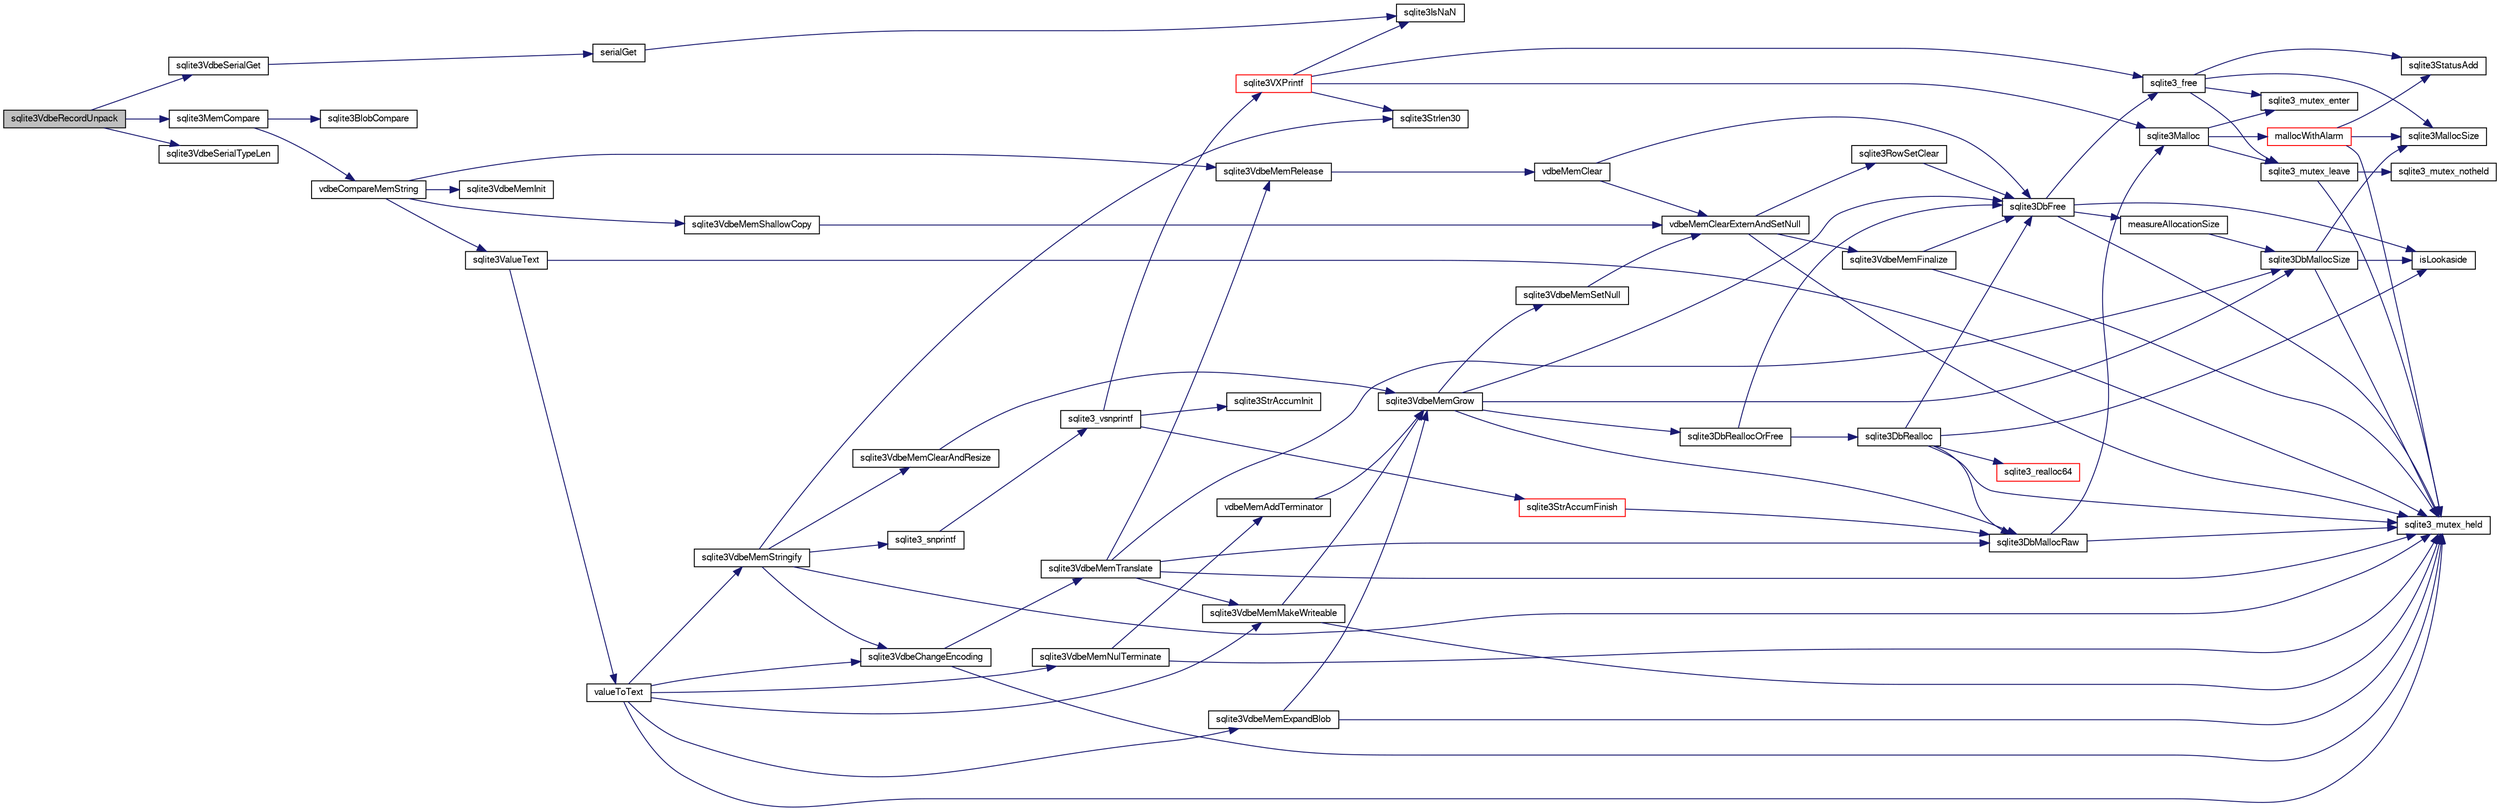 digraph "sqlite3VdbeRecordUnpack"
{
  edge [fontname="FreeSans",fontsize="10",labelfontname="FreeSans",labelfontsize="10"];
  node [fontname="FreeSans",fontsize="10",shape=record];
  rankdir="LR";
  Node786130 [label="sqlite3VdbeRecordUnpack",height=0.2,width=0.4,color="black", fillcolor="grey75", style="filled", fontcolor="black"];
  Node786130 -> Node786131 [color="midnightblue",fontsize="10",style="solid",fontname="FreeSans"];
  Node786131 [label="sqlite3VdbeSerialGet",height=0.2,width=0.4,color="black", fillcolor="white", style="filled",URL="$sqlite3_8c.html#a5b5cd74212a43cf693266f0b9badc469"];
  Node786131 -> Node786132 [color="midnightblue",fontsize="10",style="solid",fontname="FreeSans"];
  Node786132 [label="serialGet",height=0.2,width=0.4,color="black", fillcolor="white", style="filled",URL="$sqlite3_8c.html#a07f82bd181d15c1e1ba90a79c78dfd37"];
  Node786132 -> Node786133 [color="midnightblue",fontsize="10",style="solid",fontname="FreeSans"];
  Node786133 [label="sqlite3IsNaN",height=0.2,width=0.4,color="black", fillcolor="white", style="filled",URL="$sqlite3_8c.html#aed4d78203877c3486765ccbc7feebb50"];
  Node786130 -> Node786134 [color="midnightblue",fontsize="10",style="solid",fontname="FreeSans"];
  Node786134 [label="sqlite3VdbeSerialTypeLen",height=0.2,width=0.4,color="black", fillcolor="white", style="filled",URL="$sqlite3_8c.html#ab84b4c97560363d01a6044a954c7d4f4"];
  Node786130 -> Node786135 [color="midnightblue",fontsize="10",style="solid",fontname="FreeSans"];
  Node786135 [label="sqlite3MemCompare",height=0.2,width=0.4,color="black", fillcolor="white", style="filled",URL="$sqlite3_8c.html#a89fc02818dc8eb6be452ea408164b5e3"];
  Node786135 -> Node786136 [color="midnightblue",fontsize="10",style="solid",fontname="FreeSans"];
  Node786136 [label="vdbeCompareMemString",height=0.2,width=0.4,color="black", fillcolor="white", style="filled",URL="$sqlite3_8c.html#afc618ccf0c8dc5c4de68c35c8b1613c1"];
  Node786136 -> Node786137 [color="midnightblue",fontsize="10",style="solid",fontname="FreeSans"];
  Node786137 [label="sqlite3VdbeMemInit",height=0.2,width=0.4,color="black", fillcolor="white", style="filled",URL="$sqlite3_8c.html#a71744ecf3bbf078600c527fa96ef3360"];
  Node786136 -> Node786138 [color="midnightblue",fontsize="10",style="solid",fontname="FreeSans"];
  Node786138 [label="sqlite3VdbeMemShallowCopy",height=0.2,width=0.4,color="black", fillcolor="white", style="filled",URL="$sqlite3_8c.html#a507287d895706c681ed352775e726f6a"];
  Node786138 -> Node786139 [color="midnightblue",fontsize="10",style="solid",fontname="FreeSans"];
  Node786139 [label="vdbeMemClearExternAndSetNull",height=0.2,width=0.4,color="black", fillcolor="white", style="filled",URL="$sqlite3_8c.html#a29c41a360fb0e86b817777daf061230c"];
  Node786139 -> Node786140 [color="midnightblue",fontsize="10",style="solid",fontname="FreeSans"];
  Node786140 [label="sqlite3_mutex_held",height=0.2,width=0.4,color="black", fillcolor="white", style="filled",URL="$sqlite3_8c.html#acf77da68932b6bc163c5e68547ecc3e7"];
  Node786139 -> Node786141 [color="midnightblue",fontsize="10",style="solid",fontname="FreeSans"];
  Node786141 [label="sqlite3VdbeMemFinalize",height=0.2,width=0.4,color="black", fillcolor="white", style="filled",URL="$sqlite3_8c.html#a2568220f48ddef81b1c43e401042d9d2"];
  Node786141 -> Node786140 [color="midnightblue",fontsize="10",style="solid",fontname="FreeSans"];
  Node786141 -> Node786142 [color="midnightblue",fontsize="10",style="solid",fontname="FreeSans"];
  Node786142 [label="sqlite3DbFree",height=0.2,width=0.4,color="black", fillcolor="white", style="filled",URL="$sqlite3_8c.html#ac70ab821a6607b4a1b909582dc37a069"];
  Node786142 -> Node786140 [color="midnightblue",fontsize="10",style="solid",fontname="FreeSans"];
  Node786142 -> Node786143 [color="midnightblue",fontsize="10",style="solid",fontname="FreeSans"];
  Node786143 [label="measureAllocationSize",height=0.2,width=0.4,color="black", fillcolor="white", style="filled",URL="$sqlite3_8c.html#a45731e644a22fdb756e2b6337224217a"];
  Node786143 -> Node786144 [color="midnightblue",fontsize="10",style="solid",fontname="FreeSans"];
  Node786144 [label="sqlite3DbMallocSize",height=0.2,width=0.4,color="black", fillcolor="white", style="filled",URL="$sqlite3_8c.html#aa397e5a8a03495203a0767abf0a71f86"];
  Node786144 -> Node786145 [color="midnightblue",fontsize="10",style="solid",fontname="FreeSans"];
  Node786145 [label="sqlite3MallocSize",height=0.2,width=0.4,color="black", fillcolor="white", style="filled",URL="$sqlite3_8c.html#acf5d2a5f35270bafb050bd2def576955"];
  Node786144 -> Node786140 [color="midnightblue",fontsize="10",style="solid",fontname="FreeSans"];
  Node786144 -> Node786146 [color="midnightblue",fontsize="10",style="solid",fontname="FreeSans"];
  Node786146 [label="isLookaside",height=0.2,width=0.4,color="black", fillcolor="white", style="filled",URL="$sqlite3_8c.html#a770fa05ff9717b75e16f4d968a77b897"];
  Node786142 -> Node786146 [color="midnightblue",fontsize="10",style="solid",fontname="FreeSans"];
  Node786142 -> Node786147 [color="midnightblue",fontsize="10",style="solid",fontname="FreeSans"];
  Node786147 [label="sqlite3_free",height=0.2,width=0.4,color="black", fillcolor="white", style="filled",URL="$sqlite3_8c.html#a6552349e36a8a691af5487999ab09519"];
  Node786147 -> Node786148 [color="midnightblue",fontsize="10",style="solid",fontname="FreeSans"];
  Node786148 [label="sqlite3_mutex_enter",height=0.2,width=0.4,color="black", fillcolor="white", style="filled",URL="$sqlite3_8c.html#a1c12cde690bd89f104de5cbad12a6bf5"];
  Node786147 -> Node786149 [color="midnightblue",fontsize="10",style="solid",fontname="FreeSans"];
  Node786149 [label="sqlite3StatusAdd",height=0.2,width=0.4,color="black", fillcolor="white", style="filled",URL="$sqlite3_8c.html#afa029f93586aeab4cc85360905dae9cd"];
  Node786147 -> Node786145 [color="midnightblue",fontsize="10",style="solid",fontname="FreeSans"];
  Node786147 -> Node786150 [color="midnightblue",fontsize="10",style="solid",fontname="FreeSans"];
  Node786150 [label="sqlite3_mutex_leave",height=0.2,width=0.4,color="black", fillcolor="white", style="filled",URL="$sqlite3_8c.html#a5838d235601dbd3c1fa993555c6bcc93"];
  Node786150 -> Node786140 [color="midnightblue",fontsize="10",style="solid",fontname="FreeSans"];
  Node786150 -> Node786151 [color="midnightblue",fontsize="10",style="solid",fontname="FreeSans"];
  Node786151 [label="sqlite3_mutex_notheld",height=0.2,width=0.4,color="black", fillcolor="white", style="filled",URL="$sqlite3_8c.html#a83967c837c1c000d3b5adcfaa688f5dc"];
  Node786139 -> Node786152 [color="midnightblue",fontsize="10",style="solid",fontname="FreeSans"];
  Node786152 [label="sqlite3RowSetClear",height=0.2,width=0.4,color="black", fillcolor="white", style="filled",URL="$sqlite3_8c.html#ae153de0cd969511a607e26deeca80342"];
  Node786152 -> Node786142 [color="midnightblue",fontsize="10",style="solid",fontname="FreeSans"];
  Node786136 -> Node786153 [color="midnightblue",fontsize="10",style="solid",fontname="FreeSans"];
  Node786153 [label="sqlite3ValueText",height=0.2,width=0.4,color="black", fillcolor="white", style="filled",URL="$sqlite3_8c.html#ad567a94e52d1adf81f4857fdba00a59b"];
  Node786153 -> Node786140 [color="midnightblue",fontsize="10",style="solid",fontname="FreeSans"];
  Node786153 -> Node786154 [color="midnightblue",fontsize="10",style="solid",fontname="FreeSans"];
  Node786154 [label="valueToText",height=0.2,width=0.4,color="black", fillcolor="white", style="filled",URL="$sqlite3_8c.html#abded1c4848e5c5901949c02af499044c"];
  Node786154 -> Node786140 [color="midnightblue",fontsize="10",style="solid",fontname="FreeSans"];
  Node786154 -> Node786155 [color="midnightblue",fontsize="10",style="solid",fontname="FreeSans"];
  Node786155 [label="sqlite3VdbeMemExpandBlob",height=0.2,width=0.4,color="black", fillcolor="white", style="filled",URL="$sqlite3_8c.html#afa1d06c05f058623f190c05aac4a5c7c"];
  Node786155 -> Node786140 [color="midnightblue",fontsize="10",style="solid",fontname="FreeSans"];
  Node786155 -> Node786156 [color="midnightblue",fontsize="10",style="solid",fontname="FreeSans"];
  Node786156 [label="sqlite3VdbeMemGrow",height=0.2,width=0.4,color="black", fillcolor="white", style="filled",URL="$sqlite3_8c.html#aba753c9690ae0ba31b5100945cf29447"];
  Node786156 -> Node786144 [color="midnightblue",fontsize="10",style="solid",fontname="FreeSans"];
  Node786156 -> Node786157 [color="midnightblue",fontsize="10",style="solid",fontname="FreeSans"];
  Node786157 [label="sqlite3DbReallocOrFree",height=0.2,width=0.4,color="black", fillcolor="white", style="filled",URL="$sqlite3_8c.html#a532a9fd62eeb46b61885a0fff075231c"];
  Node786157 -> Node786158 [color="midnightblue",fontsize="10",style="solid",fontname="FreeSans"];
  Node786158 [label="sqlite3DbRealloc",height=0.2,width=0.4,color="black", fillcolor="white", style="filled",URL="$sqlite3_8c.html#ae028f4902a9d29bcaf310ff289ee87dc"];
  Node786158 -> Node786140 [color="midnightblue",fontsize="10",style="solid",fontname="FreeSans"];
  Node786158 -> Node786159 [color="midnightblue",fontsize="10",style="solid",fontname="FreeSans"];
  Node786159 [label="sqlite3DbMallocRaw",height=0.2,width=0.4,color="black", fillcolor="white", style="filled",URL="$sqlite3_8c.html#abbe8be0cf7175e11ddc3e2218fad924e"];
  Node786159 -> Node786140 [color="midnightblue",fontsize="10",style="solid",fontname="FreeSans"];
  Node786159 -> Node786160 [color="midnightblue",fontsize="10",style="solid",fontname="FreeSans"];
  Node786160 [label="sqlite3Malloc",height=0.2,width=0.4,color="black", fillcolor="white", style="filled",URL="$sqlite3_8c.html#a361a2eaa846b1885f123abe46f5d8b2b"];
  Node786160 -> Node786148 [color="midnightblue",fontsize="10",style="solid",fontname="FreeSans"];
  Node786160 -> Node786161 [color="midnightblue",fontsize="10",style="solid",fontname="FreeSans"];
  Node786161 [label="mallocWithAlarm",height=0.2,width=0.4,color="red", fillcolor="white", style="filled",URL="$sqlite3_8c.html#ab070d5cf8e48ec8a6a43cf025d48598b"];
  Node786161 -> Node786140 [color="midnightblue",fontsize="10",style="solid",fontname="FreeSans"];
  Node786161 -> Node786145 [color="midnightblue",fontsize="10",style="solid",fontname="FreeSans"];
  Node786161 -> Node786149 [color="midnightblue",fontsize="10",style="solid",fontname="FreeSans"];
  Node786160 -> Node786150 [color="midnightblue",fontsize="10",style="solid",fontname="FreeSans"];
  Node786158 -> Node786146 [color="midnightblue",fontsize="10",style="solid",fontname="FreeSans"];
  Node786158 -> Node786142 [color="midnightblue",fontsize="10",style="solid",fontname="FreeSans"];
  Node786158 -> Node786165 [color="midnightblue",fontsize="10",style="solid",fontname="FreeSans"];
  Node786165 [label="sqlite3_realloc64",height=0.2,width=0.4,color="red", fillcolor="white", style="filled",URL="$sqlite3_8c.html#a3765a714077ee547e811034236dc9ecd"];
  Node786157 -> Node786142 [color="midnightblue",fontsize="10",style="solid",fontname="FreeSans"];
  Node786156 -> Node786142 [color="midnightblue",fontsize="10",style="solid",fontname="FreeSans"];
  Node786156 -> Node786159 [color="midnightblue",fontsize="10",style="solid",fontname="FreeSans"];
  Node786156 -> Node786262 [color="midnightblue",fontsize="10",style="solid",fontname="FreeSans"];
  Node786262 [label="sqlite3VdbeMemSetNull",height=0.2,width=0.4,color="black", fillcolor="white", style="filled",URL="$sqlite3_8c.html#ae01092c23aebaf8a3ebdf3954609b410"];
  Node786262 -> Node786139 [color="midnightblue",fontsize="10",style="solid",fontname="FreeSans"];
  Node786154 -> Node786410 [color="midnightblue",fontsize="10",style="solid",fontname="FreeSans"];
  Node786410 [label="sqlite3VdbeChangeEncoding",height=0.2,width=0.4,color="black", fillcolor="white", style="filled",URL="$sqlite3_8c.html#aa7cf8e488bf8cf9ec18528f52a40de31"];
  Node786410 -> Node786140 [color="midnightblue",fontsize="10",style="solid",fontname="FreeSans"];
  Node786410 -> Node786411 [color="midnightblue",fontsize="10",style="solid",fontname="FreeSans"];
  Node786411 [label="sqlite3VdbeMemTranslate",height=0.2,width=0.4,color="black", fillcolor="white", style="filled",URL="$sqlite3_8c.html#adc5f07459f00d96ec7591be255d029f5"];
  Node786411 -> Node786140 [color="midnightblue",fontsize="10",style="solid",fontname="FreeSans"];
  Node786411 -> Node786267 [color="midnightblue",fontsize="10",style="solid",fontname="FreeSans"];
  Node786267 [label="sqlite3VdbeMemMakeWriteable",height=0.2,width=0.4,color="black", fillcolor="white", style="filled",URL="$sqlite3_8c.html#afabdd8032205a36c69ad191c6bbb6a34"];
  Node786267 -> Node786140 [color="midnightblue",fontsize="10",style="solid",fontname="FreeSans"];
  Node786267 -> Node786156 [color="midnightblue",fontsize="10",style="solid",fontname="FreeSans"];
  Node786411 -> Node786159 [color="midnightblue",fontsize="10",style="solid",fontname="FreeSans"];
  Node786411 -> Node786264 [color="midnightblue",fontsize="10",style="solid",fontname="FreeSans"];
  Node786264 [label="sqlite3VdbeMemRelease",height=0.2,width=0.4,color="black", fillcolor="white", style="filled",URL="$sqlite3_8c.html#a90606361dbeba88159fd6ff03fcc10cc"];
  Node786264 -> Node786265 [color="midnightblue",fontsize="10",style="solid",fontname="FreeSans"];
  Node786265 [label="vdbeMemClear",height=0.2,width=0.4,color="black", fillcolor="white", style="filled",URL="$sqlite3_8c.html#a489eef6e55ad0dadf67578726b935d12"];
  Node786265 -> Node786139 [color="midnightblue",fontsize="10",style="solid",fontname="FreeSans"];
  Node786265 -> Node786142 [color="midnightblue",fontsize="10",style="solid",fontname="FreeSans"];
  Node786411 -> Node786144 [color="midnightblue",fontsize="10",style="solid",fontname="FreeSans"];
  Node786154 -> Node786267 [color="midnightblue",fontsize="10",style="solid",fontname="FreeSans"];
  Node786154 -> Node786412 [color="midnightblue",fontsize="10",style="solid",fontname="FreeSans"];
  Node786412 [label="sqlite3VdbeMemNulTerminate",height=0.2,width=0.4,color="black", fillcolor="white", style="filled",URL="$sqlite3_8c.html#ad72ffa8a87fad7797ceeca0682df6aa3"];
  Node786412 -> Node786140 [color="midnightblue",fontsize="10",style="solid",fontname="FreeSans"];
  Node786412 -> Node786413 [color="midnightblue",fontsize="10",style="solid",fontname="FreeSans"];
  Node786413 [label="vdbeMemAddTerminator",height=0.2,width=0.4,color="black", fillcolor="white", style="filled",URL="$sqlite3_8c.html#a01c7c7c70bf090b2882bce28aa35c4c9"];
  Node786413 -> Node786156 [color="midnightblue",fontsize="10",style="solid",fontname="FreeSans"];
  Node786154 -> Node786414 [color="midnightblue",fontsize="10",style="solid",fontname="FreeSans"];
  Node786414 [label="sqlite3VdbeMemStringify",height=0.2,width=0.4,color="black", fillcolor="white", style="filled",URL="$sqlite3_8c.html#aaf8a4e6bd1059297d279570e30b7680a"];
  Node786414 -> Node786140 [color="midnightblue",fontsize="10",style="solid",fontname="FreeSans"];
  Node786414 -> Node786263 [color="midnightblue",fontsize="10",style="solid",fontname="FreeSans"];
  Node786263 [label="sqlite3VdbeMemClearAndResize",height=0.2,width=0.4,color="black", fillcolor="white", style="filled",URL="$sqlite3_8c.html#add082be4aa46084ecdf023cfac898231"];
  Node786263 -> Node786156 [color="midnightblue",fontsize="10",style="solid",fontname="FreeSans"];
  Node786414 -> Node786328 [color="midnightblue",fontsize="10",style="solid",fontname="FreeSans"];
  Node786328 [label="sqlite3_snprintf",height=0.2,width=0.4,color="black", fillcolor="white", style="filled",URL="$sqlite3_8c.html#aa2695a752e971577f5784122f2013c40"];
  Node786328 -> Node786329 [color="midnightblue",fontsize="10",style="solid",fontname="FreeSans"];
  Node786329 [label="sqlite3_vsnprintf",height=0.2,width=0.4,color="black", fillcolor="white", style="filled",URL="$sqlite3_8c.html#a0862c03aea71d62847e452aa655add42"];
  Node786329 -> Node786191 [color="midnightblue",fontsize="10",style="solid",fontname="FreeSans"];
  Node786191 [label="sqlite3StrAccumInit",height=0.2,width=0.4,color="black", fillcolor="white", style="filled",URL="$sqlite3_8c.html#aabf95e113b9d54d519cd15a56215f560"];
  Node786329 -> Node786192 [color="midnightblue",fontsize="10",style="solid",fontname="FreeSans"];
  Node786192 [label="sqlite3VXPrintf",height=0.2,width=0.4,color="red", fillcolor="white", style="filled",URL="$sqlite3_8c.html#a63c25806c9bd4a2b76f9a0eb232c6bde"];
  Node786192 -> Node786160 [color="midnightblue",fontsize="10",style="solid",fontname="FreeSans"];
  Node786192 -> Node786133 [color="midnightblue",fontsize="10",style="solid",fontname="FreeSans"];
  Node786192 -> Node786210 [color="midnightblue",fontsize="10",style="solid",fontname="FreeSans"];
  Node786210 [label="sqlite3Strlen30",height=0.2,width=0.4,color="black", fillcolor="white", style="filled",URL="$sqlite3_8c.html#a3dcd80ba41f1a308193dee74857b62a7"];
  Node786192 -> Node786147 [color="midnightblue",fontsize="10",style="solid",fontname="FreeSans"];
  Node786329 -> Node786216 [color="midnightblue",fontsize="10",style="solid",fontname="FreeSans"];
  Node786216 [label="sqlite3StrAccumFinish",height=0.2,width=0.4,color="red", fillcolor="white", style="filled",URL="$sqlite3_8c.html#adb7f26b10ac1b847db6f000ef4c2e2ba"];
  Node786216 -> Node786159 [color="midnightblue",fontsize="10",style="solid",fontname="FreeSans"];
  Node786414 -> Node786210 [color="midnightblue",fontsize="10",style="solid",fontname="FreeSans"];
  Node786414 -> Node786410 [color="midnightblue",fontsize="10",style="solid",fontname="FreeSans"];
  Node786136 -> Node786264 [color="midnightblue",fontsize="10",style="solid",fontname="FreeSans"];
  Node786135 -> Node786415 [color="midnightblue",fontsize="10",style="solid",fontname="FreeSans"];
  Node786415 [label="sqlite3BlobCompare",height=0.2,width=0.4,color="black", fillcolor="white", style="filled",URL="$sqlite3_8c.html#ab464c94c9aee65996ddb6ac4fcd47dc8"];
}
